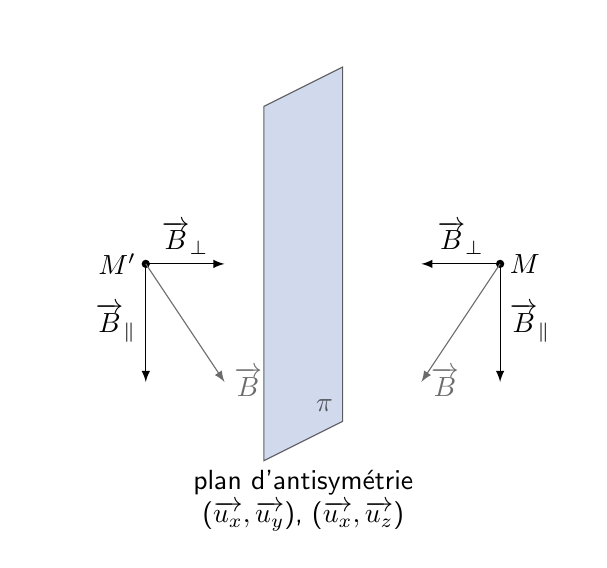\begin{tikzpicture}[
  >=latex, %
  mark coordinate/.style={inner sep=0pt,outer sep=0pt,minimum size=3pt,
    fill=black,circle}]
  \clip (-3,3) rectangle (4,-3.5);
  \sf
  % Colors
  \definecolor{red}{RGB}{221,42,43}
  \definecolor{green}{RGB}{132,184,24}
  \definecolor{blue}{RGB}{0,51,153}
  \definecolor{orange}{RGB}{192,128,64}
  \definecolor{gray}{RGB}{107,108,110}

  \draw[fill=blue!30,opacity=0.6] (0,2) -- (1,2.5) -- (1,-2) node[above left] {$\pi$} -- (0,-2.5) -- cycle;
  \draw[] (0.5,-2.5) node[below, text width=3cm, align=center]{plan d'antisymétrie ($\overrightarrow{u_x},\overrightarrow{u_y}$), ($\overrightarrow{u_x},\overrightarrow{u_z}$)};

  \begin{scope}[yshift=0.5cm]
    \draw[black,->] (3,-0.5) node[mark coordinate] {} node[right] {$M$} -- (2,-0.5) node[midway, above] {$\overrightarrow{B}_\perp$};
    \draw[black,->] (3,-0.5) -- (3,-2.0) node[midway, right] {$\overrightarrow{B}_\parallel$};
    \draw[gray,->] (3,-0.5) -- (2,-2.0) node[right] {$\overrightarrow{B}$};
  \end{scope}

  \begin{scope}[yshift=0.5cm, xshift=-4.5cm]
    \draw[black,->] (3,-0.5) node[mark coordinate] {} node[left] {$M'$} -- (4,-0.5) node[midway, above] {$\overrightarrow{B}_\perp$};
    \draw[black,->] (3,-0.5) -- (3,-2.0) node[midway, left] {$\overrightarrow{B}_\parallel$};
    \draw[gray,->] (3,-0.5) -- (4,-2.0) node[right] {$\overrightarrow{B}$};
  \end{scope}

\end{tikzpicture}%

%% Configure (x)emacs for this file ...
%% Local Variables:
%% mode: latex
%% End:
